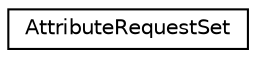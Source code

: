 digraph G
{
  edge [fontname="Helvetica",fontsize="10",labelfontname="Helvetica",labelfontsize="10"];
  node [fontname="Helvetica",fontsize="10",shape=record];
  rankdir=LR;
  Node1 [label="AttributeRequestSet",height=0.2,width=0.4,color="black", fillcolor="white", style="filled",URL="$d8/dcd/classAttributeRequestSet.html"];
}
